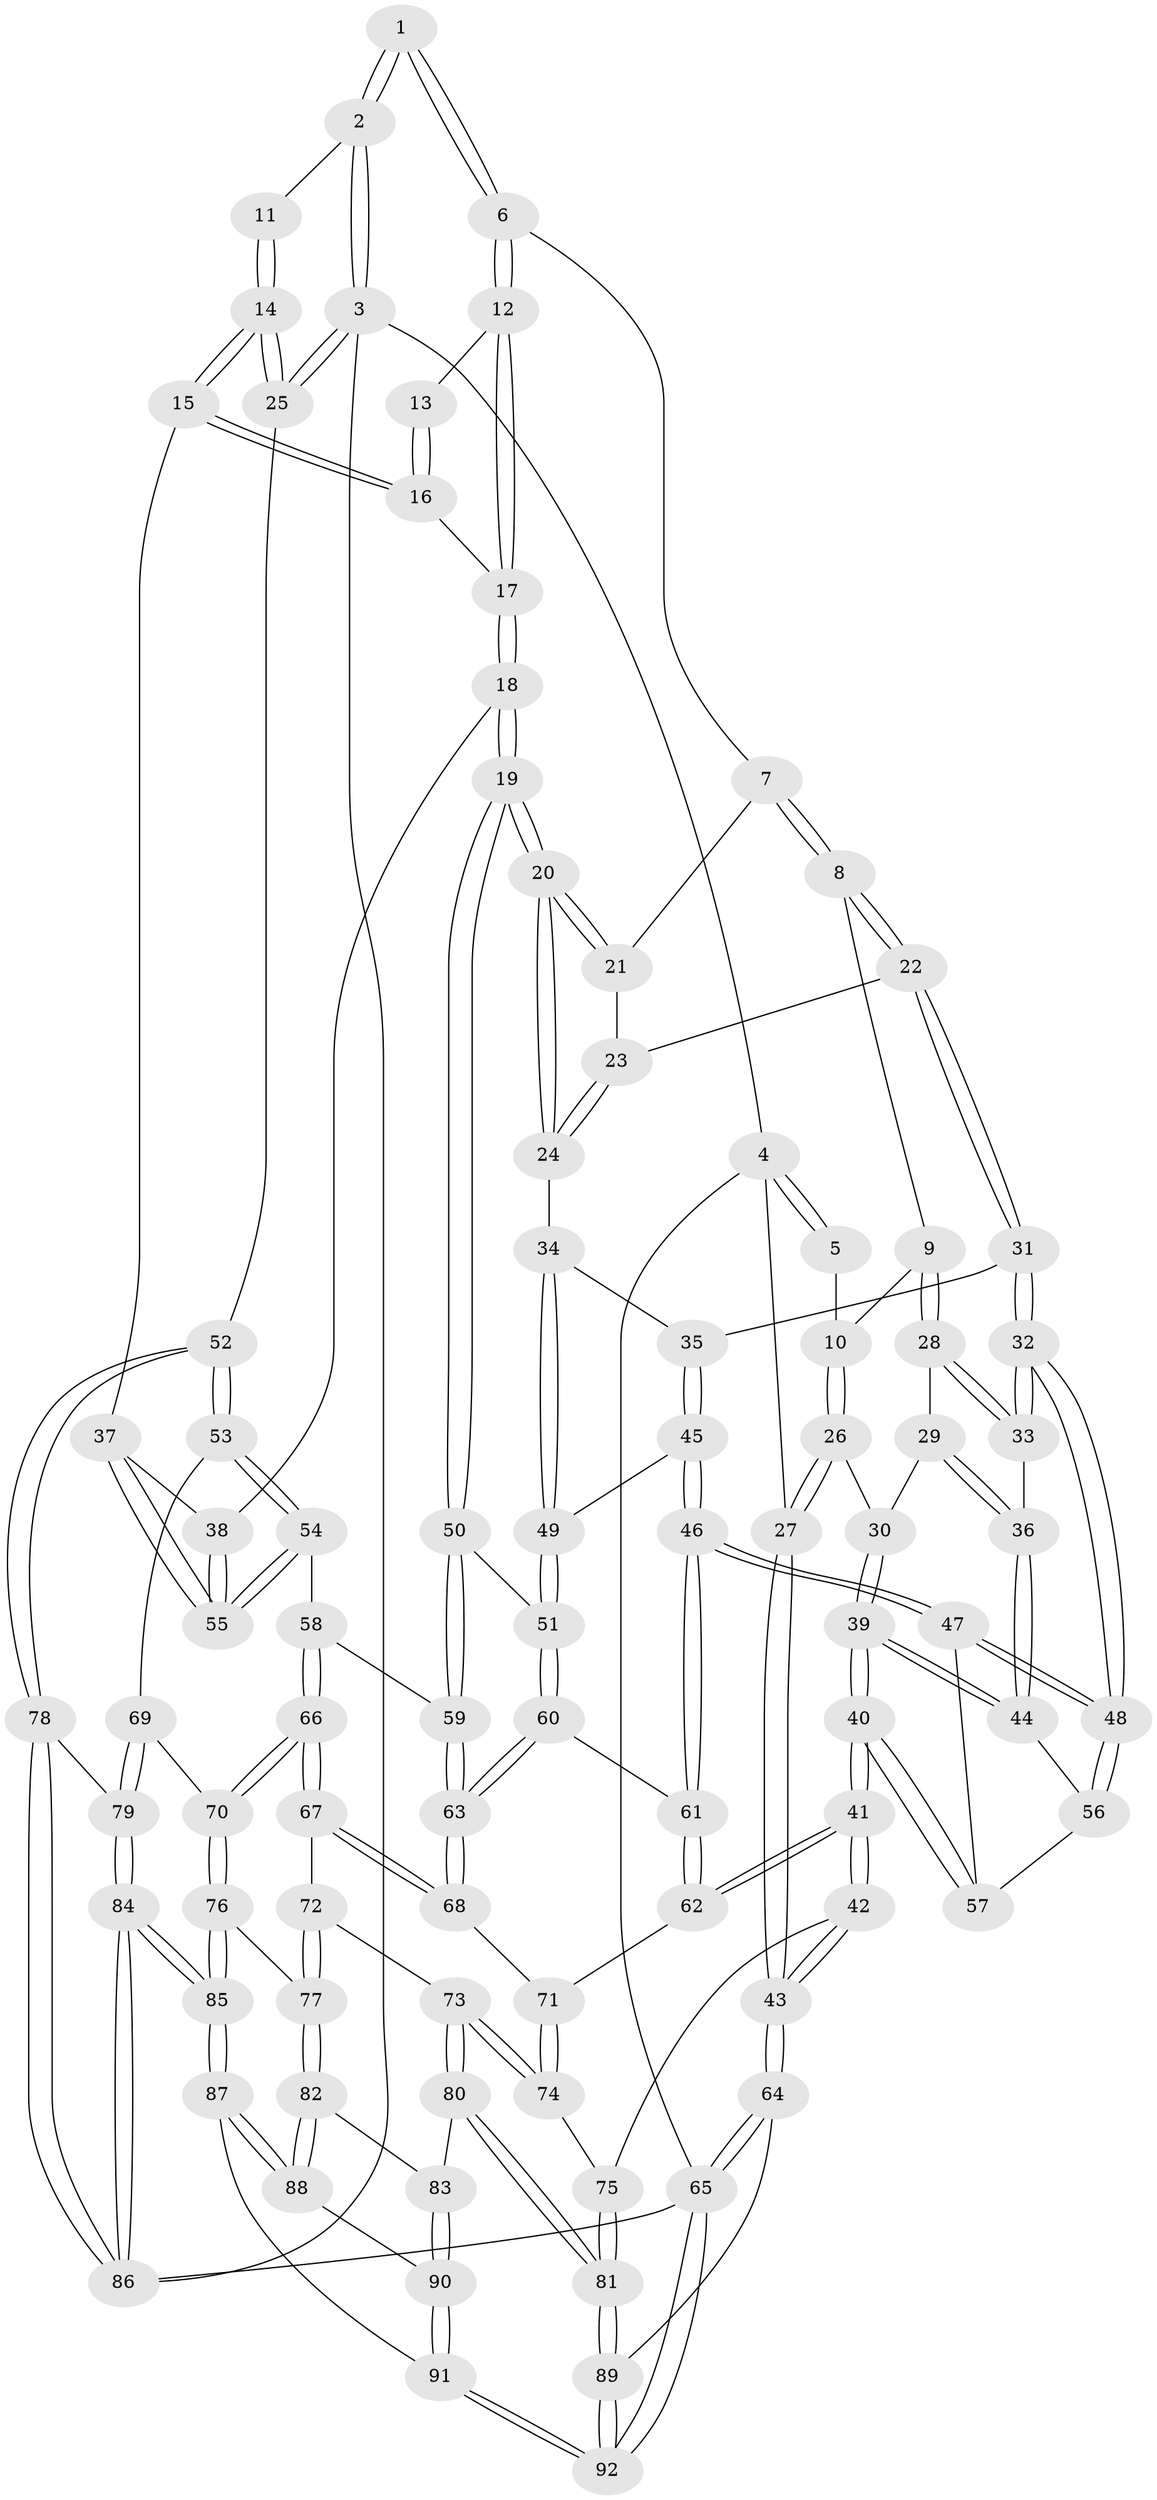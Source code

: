 // Generated by graph-tools (version 1.1) at 2025/38/03/09/25 02:38:30]
// undirected, 92 vertices, 227 edges
graph export_dot {
graph [start="1"]
  node [color=gray90,style=filled];
  1 [pos="+0.6164336207083672+0"];
  2 [pos="+1+0"];
  3 [pos="+1+0"];
  4 [pos="+0+0"];
  5 [pos="+0+0"];
  6 [pos="+0.61130866504926+0"];
  7 [pos="+0.5416063353262519+0"];
  8 [pos="+0.2832854479138141+0.12542550074212389"];
  9 [pos="+0.20966412710532545+0.11975231699218578"];
  10 [pos="+0.16393152537467684+0.07246040757901404"];
  11 [pos="+0.8975219990919863+0.1055509399377656"];
  12 [pos="+0.611535444668113+0"];
  13 [pos="+0.8505992261382441+0.13322127668434525"];
  14 [pos="+1+0.2817159916380699"];
  15 [pos="+0.8688426933430065+0.24867899910668823"];
  16 [pos="+0.8496640155924976+0.2177620759498158"];
  17 [pos="+0.6723573442935148+0.1359905889627298"];
  18 [pos="+0.6408319073681437+0.3038848380328218"];
  19 [pos="+0.5998978294849504+0.3236663387557022"];
  20 [pos="+0.5544918752664998+0.2928695813775025"];
  21 [pos="+0.5153894093539475+0.03645764952560725"];
  22 [pos="+0.3457940339260437+0.19953370535481216"];
  23 [pos="+0.49453143309563474+0.08716693959490283"];
  24 [pos="+0.4469058905858509+0.24536798658362358"];
  25 [pos="+1+0.31155542291552024"];
  26 [pos="+0.020784180985940776+0.23779328108721393"];
  27 [pos="+0+0.17694825544394893"];
  28 [pos="+0.19445619047787346+0.20686683457838217"];
  29 [pos="+0.09153093046566152+0.2582045174841669"];
  30 [pos="+0.024492028862060117+0.2407922022449222"];
  31 [pos="+0.37296354142576954+0.24381437007777876"];
  32 [pos="+0.2531414600324467+0.33100812505041705"];
  33 [pos="+0.20699431244322694+0.25249519596919545"];
  34 [pos="+0.41823395038477323+0.25403882185016075"];
  35 [pos="+0.3977219512000337+0.25332068567612126"];
  36 [pos="+0.11443318242964982+0.32444740138546146"];
  37 [pos="+0.8585307532261878+0.2564633434188771"];
  38 [pos="+0.678929331957058+0.31895283122165047"];
  39 [pos="+0.058564188910571975+0.3887039170779896"];
  40 [pos="+0.024360717012472912+0.45789988703380474"];
  41 [pos="+0+0.5628820185998668"];
  42 [pos="+0+0.6134498230613399"];
  43 [pos="+0+0.6144285079515397"];
  44 [pos="+0.11221878425404075+0.34195436249077876"];
  45 [pos="+0.3741012792154912+0.34424739714581554"];
  46 [pos="+0.27616642937283004+0.4188332797621525"];
  47 [pos="+0.26033725147814374+0.3934689325327382"];
  48 [pos="+0.25095279792794856+0.3622261142284363"];
  49 [pos="+0.44352752354915126+0.39478360495147646"];
  50 [pos="+0.5655610182109265+0.3932753111385326"];
  51 [pos="+0.452728084605922+0.4126863987814342"];
  52 [pos="+1+0.5987413833001439"];
  53 [pos="+0.9331948577127526+0.5904143678120142"];
  54 [pos="+0.7983767496582731+0.47098169519222516"];
  55 [pos="+0.7910048064998151+0.4542504733512808"];
  56 [pos="+0.15470693937872093+0.35120667561656177"];
  57 [pos="+0.14155765982345278+0.41886579421922754"];
  58 [pos="+0.5934714250933879+0.5065390391722739"];
  59 [pos="+0.5931463529576142+0.5059259388073578"];
  60 [pos="+0.3469290540780198+0.5132533782123544"];
  61 [pos="+0.2767562423267312+0.42068306927806726"];
  62 [pos="+0.045100019931486574+0.5592214240359578"];
  63 [pos="+0.3473517030951889+0.518096579545966"];
  64 [pos="+0+0.8039413112415681"];
  65 [pos="+0+1"];
  66 [pos="+0.5889439822705864+0.6861130291739503"];
  67 [pos="+0.42176963639218246+0.6373664589627065"];
  68 [pos="+0.34666933165922087+0.5252308476821692"];
  69 [pos="+0.6923507363597475+0.710712926802668"];
  70 [pos="+0.6159769448646486+0.7196480223752727"];
  71 [pos="+0.2353251003585703+0.5978807255947379"];
  72 [pos="+0.3296925880302016+0.7556652105850205"];
  73 [pos="+0.27936974141625703+0.7858736891855669"];
  74 [pos="+0.23869826225078852+0.7285042487662862"];
  75 [pos="+0+0.6846180391645682"];
  76 [pos="+0.600609607229246+0.7606587148319728"];
  77 [pos="+0.4914162249916696+0.8243373188909743"];
  78 [pos="+1+0.6854118375270583"];
  79 [pos="+0.8229660578062645+0.904584002905044"];
  80 [pos="+0.26792227336048113+0.836177809760546"];
  81 [pos="+0.1779655653804105+0.9010221584022206"];
  82 [pos="+0.4495327105078299+0.8785731102735312"];
  83 [pos="+0.3405045186711837+0.8880949564127171"];
  84 [pos="+0.723681318010155+1"];
  85 [pos="+0.6837202220361916+1"];
  86 [pos="+1+1"];
  87 [pos="+0.6099086790016884+1"];
  88 [pos="+0.48187838494959073+0.9986813681043232"];
  89 [pos="+0.15089675940434003+0.9862528245717636"];
  90 [pos="+0.3525554102369108+0.948722400589998"];
  91 [pos="+0.2697448467454213+1"];
  92 [pos="+0.17547625553726662+1"];
  1 -- 2;
  1 -- 2;
  1 -- 6;
  1 -- 6;
  2 -- 3;
  2 -- 3;
  2 -- 11;
  3 -- 4;
  3 -- 25;
  3 -- 25;
  3 -- 86;
  4 -- 5;
  4 -- 5;
  4 -- 27;
  4 -- 65;
  5 -- 10;
  6 -- 7;
  6 -- 12;
  6 -- 12;
  7 -- 8;
  7 -- 8;
  7 -- 21;
  8 -- 9;
  8 -- 22;
  8 -- 22;
  9 -- 10;
  9 -- 28;
  9 -- 28;
  10 -- 26;
  10 -- 26;
  11 -- 14;
  11 -- 14;
  12 -- 13;
  12 -- 17;
  12 -- 17;
  13 -- 16;
  13 -- 16;
  14 -- 15;
  14 -- 15;
  14 -- 25;
  14 -- 25;
  15 -- 16;
  15 -- 16;
  15 -- 37;
  16 -- 17;
  17 -- 18;
  17 -- 18;
  18 -- 19;
  18 -- 19;
  18 -- 38;
  19 -- 20;
  19 -- 20;
  19 -- 50;
  19 -- 50;
  20 -- 21;
  20 -- 21;
  20 -- 24;
  20 -- 24;
  21 -- 23;
  22 -- 23;
  22 -- 31;
  22 -- 31;
  23 -- 24;
  23 -- 24;
  24 -- 34;
  25 -- 52;
  26 -- 27;
  26 -- 27;
  26 -- 30;
  27 -- 43;
  27 -- 43;
  28 -- 29;
  28 -- 33;
  28 -- 33;
  29 -- 30;
  29 -- 36;
  29 -- 36;
  30 -- 39;
  30 -- 39;
  31 -- 32;
  31 -- 32;
  31 -- 35;
  32 -- 33;
  32 -- 33;
  32 -- 48;
  32 -- 48;
  33 -- 36;
  34 -- 35;
  34 -- 49;
  34 -- 49;
  35 -- 45;
  35 -- 45;
  36 -- 44;
  36 -- 44;
  37 -- 38;
  37 -- 55;
  37 -- 55;
  38 -- 55;
  38 -- 55;
  39 -- 40;
  39 -- 40;
  39 -- 44;
  39 -- 44;
  40 -- 41;
  40 -- 41;
  40 -- 57;
  40 -- 57;
  41 -- 42;
  41 -- 42;
  41 -- 62;
  41 -- 62;
  42 -- 43;
  42 -- 43;
  42 -- 75;
  43 -- 64;
  43 -- 64;
  44 -- 56;
  45 -- 46;
  45 -- 46;
  45 -- 49;
  46 -- 47;
  46 -- 47;
  46 -- 61;
  46 -- 61;
  47 -- 48;
  47 -- 48;
  47 -- 57;
  48 -- 56;
  48 -- 56;
  49 -- 51;
  49 -- 51;
  50 -- 51;
  50 -- 59;
  50 -- 59;
  51 -- 60;
  51 -- 60;
  52 -- 53;
  52 -- 53;
  52 -- 78;
  52 -- 78;
  53 -- 54;
  53 -- 54;
  53 -- 69;
  54 -- 55;
  54 -- 55;
  54 -- 58;
  56 -- 57;
  58 -- 59;
  58 -- 66;
  58 -- 66;
  59 -- 63;
  59 -- 63;
  60 -- 61;
  60 -- 63;
  60 -- 63;
  61 -- 62;
  61 -- 62;
  62 -- 71;
  63 -- 68;
  63 -- 68;
  64 -- 65;
  64 -- 65;
  64 -- 89;
  65 -- 92;
  65 -- 92;
  65 -- 86;
  66 -- 67;
  66 -- 67;
  66 -- 70;
  66 -- 70;
  67 -- 68;
  67 -- 68;
  67 -- 72;
  68 -- 71;
  69 -- 70;
  69 -- 79;
  69 -- 79;
  70 -- 76;
  70 -- 76;
  71 -- 74;
  71 -- 74;
  72 -- 73;
  72 -- 77;
  72 -- 77;
  73 -- 74;
  73 -- 74;
  73 -- 80;
  73 -- 80;
  74 -- 75;
  75 -- 81;
  75 -- 81;
  76 -- 77;
  76 -- 85;
  76 -- 85;
  77 -- 82;
  77 -- 82;
  78 -- 79;
  78 -- 86;
  78 -- 86;
  79 -- 84;
  79 -- 84;
  80 -- 81;
  80 -- 81;
  80 -- 83;
  81 -- 89;
  81 -- 89;
  82 -- 83;
  82 -- 88;
  82 -- 88;
  83 -- 90;
  83 -- 90;
  84 -- 85;
  84 -- 85;
  84 -- 86;
  84 -- 86;
  85 -- 87;
  85 -- 87;
  87 -- 88;
  87 -- 88;
  87 -- 91;
  88 -- 90;
  89 -- 92;
  89 -- 92;
  90 -- 91;
  90 -- 91;
  91 -- 92;
  91 -- 92;
}
